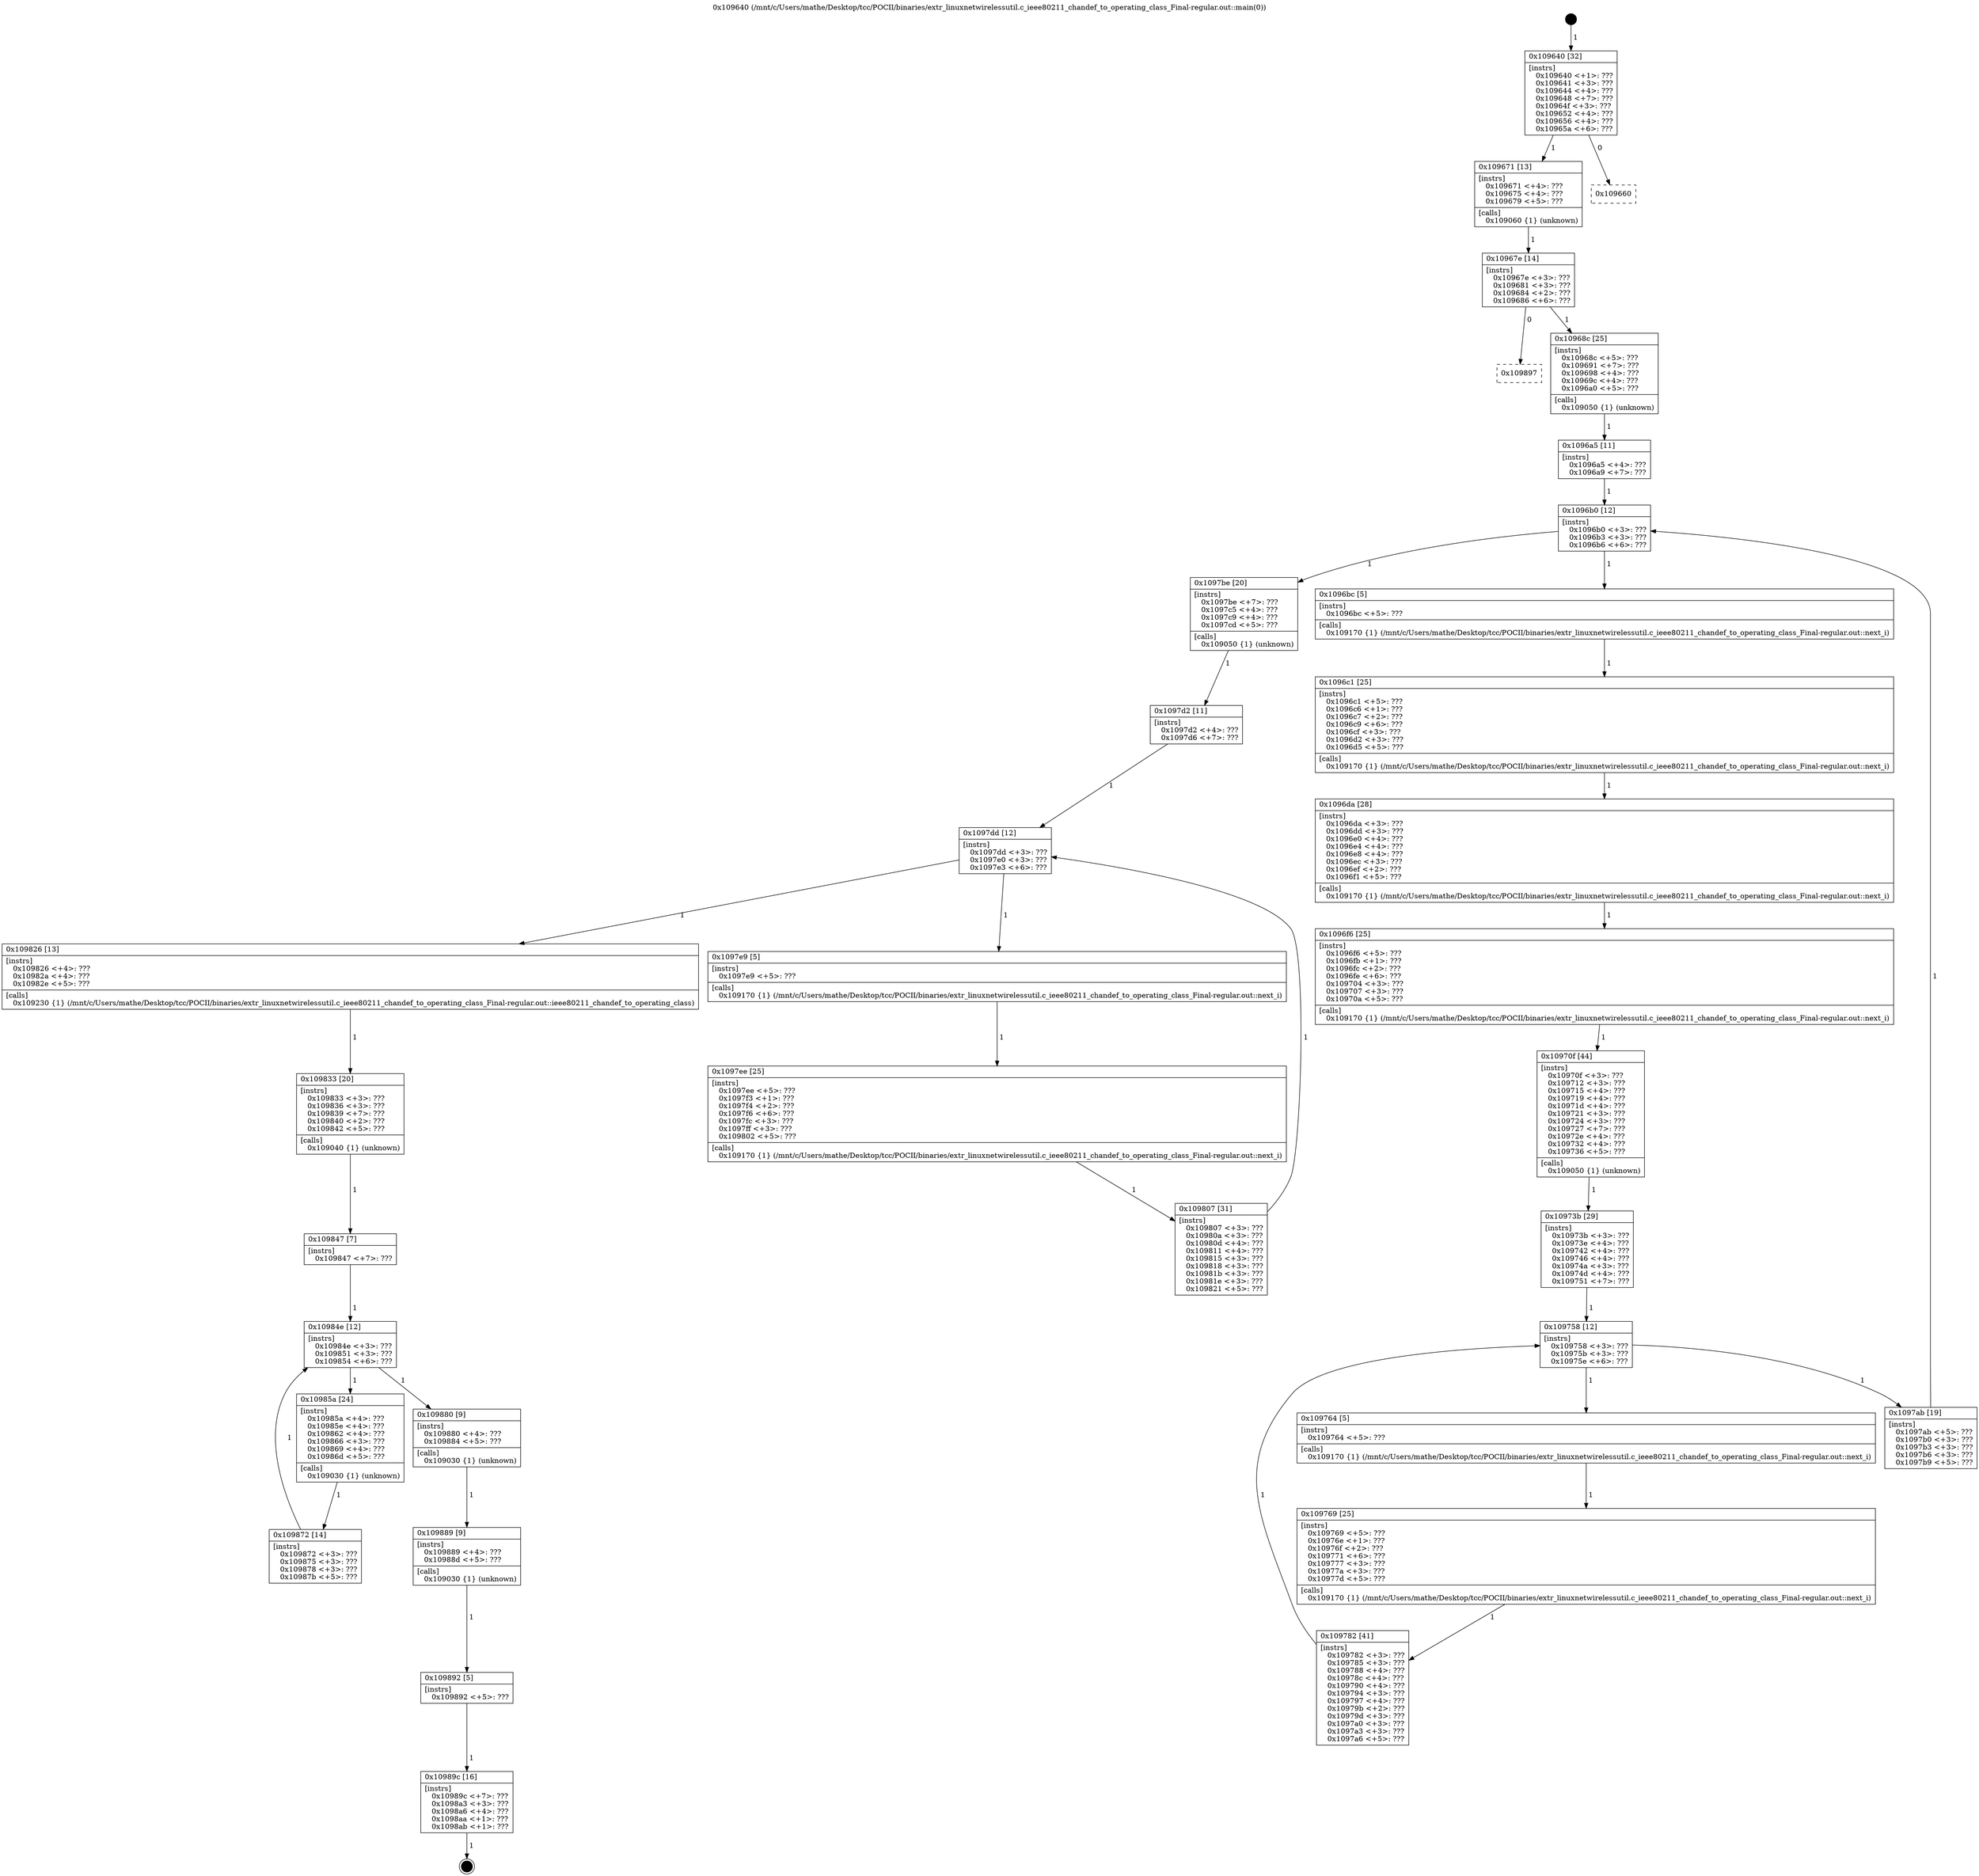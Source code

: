 digraph "0x109640" {
  label = "0x109640 (/mnt/c/Users/mathe/Desktop/tcc/POCII/binaries/extr_linuxnetwirelessutil.c_ieee80211_chandef_to_operating_class_Final-regular.out::main(0))"
  labelloc = "t"
  node[shape=record]

  Entry [label="",width=0.3,height=0.3,shape=circle,fillcolor=black,style=filled]
  "0x109640" [label="{
     0x109640 [32]\l
     | [instrs]\l
     &nbsp;&nbsp;0x109640 \<+1\>: ???\l
     &nbsp;&nbsp;0x109641 \<+3\>: ???\l
     &nbsp;&nbsp;0x109644 \<+4\>: ???\l
     &nbsp;&nbsp;0x109648 \<+7\>: ???\l
     &nbsp;&nbsp;0x10964f \<+3\>: ???\l
     &nbsp;&nbsp;0x109652 \<+4\>: ???\l
     &nbsp;&nbsp;0x109656 \<+4\>: ???\l
     &nbsp;&nbsp;0x10965a \<+6\>: ???\l
  }"]
  "0x109671" [label="{
     0x109671 [13]\l
     | [instrs]\l
     &nbsp;&nbsp;0x109671 \<+4\>: ???\l
     &nbsp;&nbsp;0x109675 \<+4\>: ???\l
     &nbsp;&nbsp;0x109679 \<+5\>: ???\l
     | [calls]\l
     &nbsp;&nbsp;0x109060 \{1\} (unknown)\l
  }"]
  "0x109660" [label="{
     0x109660\l
  }", style=dashed]
  "0x10967e" [label="{
     0x10967e [14]\l
     | [instrs]\l
     &nbsp;&nbsp;0x10967e \<+3\>: ???\l
     &nbsp;&nbsp;0x109681 \<+3\>: ???\l
     &nbsp;&nbsp;0x109684 \<+2\>: ???\l
     &nbsp;&nbsp;0x109686 \<+6\>: ???\l
  }"]
  "0x109897" [label="{
     0x109897\l
  }", style=dashed]
  "0x10968c" [label="{
     0x10968c [25]\l
     | [instrs]\l
     &nbsp;&nbsp;0x10968c \<+5\>: ???\l
     &nbsp;&nbsp;0x109691 \<+7\>: ???\l
     &nbsp;&nbsp;0x109698 \<+4\>: ???\l
     &nbsp;&nbsp;0x10969c \<+4\>: ???\l
     &nbsp;&nbsp;0x1096a0 \<+5\>: ???\l
     | [calls]\l
     &nbsp;&nbsp;0x109050 \{1\} (unknown)\l
  }"]
  Exit [label="",width=0.3,height=0.3,shape=circle,fillcolor=black,style=filled,peripheries=2]
  "0x1096b0" [label="{
     0x1096b0 [12]\l
     | [instrs]\l
     &nbsp;&nbsp;0x1096b0 \<+3\>: ???\l
     &nbsp;&nbsp;0x1096b3 \<+3\>: ???\l
     &nbsp;&nbsp;0x1096b6 \<+6\>: ???\l
  }"]
  "0x1097be" [label="{
     0x1097be [20]\l
     | [instrs]\l
     &nbsp;&nbsp;0x1097be \<+7\>: ???\l
     &nbsp;&nbsp;0x1097c5 \<+4\>: ???\l
     &nbsp;&nbsp;0x1097c9 \<+4\>: ???\l
     &nbsp;&nbsp;0x1097cd \<+5\>: ???\l
     | [calls]\l
     &nbsp;&nbsp;0x109050 \{1\} (unknown)\l
  }"]
  "0x1096bc" [label="{
     0x1096bc [5]\l
     | [instrs]\l
     &nbsp;&nbsp;0x1096bc \<+5\>: ???\l
     | [calls]\l
     &nbsp;&nbsp;0x109170 \{1\} (/mnt/c/Users/mathe/Desktop/tcc/POCII/binaries/extr_linuxnetwirelessutil.c_ieee80211_chandef_to_operating_class_Final-regular.out::next_i)\l
  }"]
  "0x1096c1" [label="{
     0x1096c1 [25]\l
     | [instrs]\l
     &nbsp;&nbsp;0x1096c1 \<+5\>: ???\l
     &nbsp;&nbsp;0x1096c6 \<+1\>: ???\l
     &nbsp;&nbsp;0x1096c7 \<+2\>: ???\l
     &nbsp;&nbsp;0x1096c9 \<+6\>: ???\l
     &nbsp;&nbsp;0x1096cf \<+3\>: ???\l
     &nbsp;&nbsp;0x1096d2 \<+3\>: ???\l
     &nbsp;&nbsp;0x1096d5 \<+5\>: ???\l
     | [calls]\l
     &nbsp;&nbsp;0x109170 \{1\} (/mnt/c/Users/mathe/Desktop/tcc/POCII/binaries/extr_linuxnetwirelessutil.c_ieee80211_chandef_to_operating_class_Final-regular.out::next_i)\l
  }"]
  "0x1096da" [label="{
     0x1096da [28]\l
     | [instrs]\l
     &nbsp;&nbsp;0x1096da \<+3\>: ???\l
     &nbsp;&nbsp;0x1096dd \<+3\>: ???\l
     &nbsp;&nbsp;0x1096e0 \<+4\>: ???\l
     &nbsp;&nbsp;0x1096e4 \<+4\>: ???\l
     &nbsp;&nbsp;0x1096e8 \<+4\>: ???\l
     &nbsp;&nbsp;0x1096ec \<+3\>: ???\l
     &nbsp;&nbsp;0x1096ef \<+2\>: ???\l
     &nbsp;&nbsp;0x1096f1 \<+5\>: ???\l
     | [calls]\l
     &nbsp;&nbsp;0x109170 \{1\} (/mnt/c/Users/mathe/Desktop/tcc/POCII/binaries/extr_linuxnetwirelessutil.c_ieee80211_chandef_to_operating_class_Final-regular.out::next_i)\l
  }"]
  "0x1096f6" [label="{
     0x1096f6 [25]\l
     | [instrs]\l
     &nbsp;&nbsp;0x1096f6 \<+5\>: ???\l
     &nbsp;&nbsp;0x1096fb \<+1\>: ???\l
     &nbsp;&nbsp;0x1096fc \<+2\>: ???\l
     &nbsp;&nbsp;0x1096fe \<+6\>: ???\l
     &nbsp;&nbsp;0x109704 \<+3\>: ???\l
     &nbsp;&nbsp;0x109707 \<+3\>: ???\l
     &nbsp;&nbsp;0x10970a \<+5\>: ???\l
     | [calls]\l
     &nbsp;&nbsp;0x109170 \{1\} (/mnt/c/Users/mathe/Desktop/tcc/POCII/binaries/extr_linuxnetwirelessutil.c_ieee80211_chandef_to_operating_class_Final-regular.out::next_i)\l
  }"]
  "0x10970f" [label="{
     0x10970f [44]\l
     | [instrs]\l
     &nbsp;&nbsp;0x10970f \<+3\>: ???\l
     &nbsp;&nbsp;0x109712 \<+3\>: ???\l
     &nbsp;&nbsp;0x109715 \<+4\>: ???\l
     &nbsp;&nbsp;0x109719 \<+4\>: ???\l
     &nbsp;&nbsp;0x10971d \<+4\>: ???\l
     &nbsp;&nbsp;0x109721 \<+3\>: ???\l
     &nbsp;&nbsp;0x109724 \<+3\>: ???\l
     &nbsp;&nbsp;0x109727 \<+7\>: ???\l
     &nbsp;&nbsp;0x10972e \<+4\>: ???\l
     &nbsp;&nbsp;0x109732 \<+4\>: ???\l
     &nbsp;&nbsp;0x109736 \<+5\>: ???\l
     | [calls]\l
     &nbsp;&nbsp;0x109050 \{1\} (unknown)\l
  }"]
  "0x109758" [label="{
     0x109758 [12]\l
     | [instrs]\l
     &nbsp;&nbsp;0x109758 \<+3\>: ???\l
     &nbsp;&nbsp;0x10975b \<+3\>: ???\l
     &nbsp;&nbsp;0x10975e \<+6\>: ???\l
  }"]
  "0x1097ab" [label="{
     0x1097ab [19]\l
     | [instrs]\l
     &nbsp;&nbsp;0x1097ab \<+5\>: ???\l
     &nbsp;&nbsp;0x1097b0 \<+3\>: ???\l
     &nbsp;&nbsp;0x1097b3 \<+3\>: ???\l
     &nbsp;&nbsp;0x1097b6 \<+3\>: ???\l
     &nbsp;&nbsp;0x1097b9 \<+5\>: ???\l
  }"]
  "0x109764" [label="{
     0x109764 [5]\l
     | [instrs]\l
     &nbsp;&nbsp;0x109764 \<+5\>: ???\l
     | [calls]\l
     &nbsp;&nbsp;0x109170 \{1\} (/mnt/c/Users/mathe/Desktop/tcc/POCII/binaries/extr_linuxnetwirelessutil.c_ieee80211_chandef_to_operating_class_Final-regular.out::next_i)\l
  }"]
  "0x109769" [label="{
     0x109769 [25]\l
     | [instrs]\l
     &nbsp;&nbsp;0x109769 \<+5\>: ???\l
     &nbsp;&nbsp;0x10976e \<+1\>: ???\l
     &nbsp;&nbsp;0x10976f \<+2\>: ???\l
     &nbsp;&nbsp;0x109771 \<+6\>: ???\l
     &nbsp;&nbsp;0x109777 \<+3\>: ???\l
     &nbsp;&nbsp;0x10977a \<+3\>: ???\l
     &nbsp;&nbsp;0x10977d \<+5\>: ???\l
     | [calls]\l
     &nbsp;&nbsp;0x109170 \{1\} (/mnt/c/Users/mathe/Desktop/tcc/POCII/binaries/extr_linuxnetwirelessutil.c_ieee80211_chandef_to_operating_class_Final-regular.out::next_i)\l
  }"]
  "0x109782" [label="{
     0x109782 [41]\l
     | [instrs]\l
     &nbsp;&nbsp;0x109782 \<+3\>: ???\l
     &nbsp;&nbsp;0x109785 \<+3\>: ???\l
     &nbsp;&nbsp;0x109788 \<+4\>: ???\l
     &nbsp;&nbsp;0x10978c \<+4\>: ???\l
     &nbsp;&nbsp;0x109790 \<+4\>: ???\l
     &nbsp;&nbsp;0x109794 \<+3\>: ???\l
     &nbsp;&nbsp;0x109797 \<+4\>: ???\l
     &nbsp;&nbsp;0x10979b \<+2\>: ???\l
     &nbsp;&nbsp;0x10979d \<+3\>: ???\l
     &nbsp;&nbsp;0x1097a0 \<+3\>: ???\l
     &nbsp;&nbsp;0x1097a3 \<+3\>: ???\l
     &nbsp;&nbsp;0x1097a6 \<+5\>: ???\l
  }"]
  "0x10973b" [label="{
     0x10973b [29]\l
     | [instrs]\l
     &nbsp;&nbsp;0x10973b \<+3\>: ???\l
     &nbsp;&nbsp;0x10973e \<+4\>: ???\l
     &nbsp;&nbsp;0x109742 \<+4\>: ???\l
     &nbsp;&nbsp;0x109746 \<+4\>: ???\l
     &nbsp;&nbsp;0x10974a \<+3\>: ???\l
     &nbsp;&nbsp;0x10974d \<+4\>: ???\l
     &nbsp;&nbsp;0x109751 \<+7\>: ???\l
  }"]
  "0x10989c" [label="{
     0x10989c [16]\l
     | [instrs]\l
     &nbsp;&nbsp;0x10989c \<+7\>: ???\l
     &nbsp;&nbsp;0x1098a3 \<+3\>: ???\l
     &nbsp;&nbsp;0x1098a6 \<+4\>: ???\l
     &nbsp;&nbsp;0x1098aa \<+1\>: ???\l
     &nbsp;&nbsp;0x1098ab \<+1\>: ???\l
  }"]
  "0x1096a5" [label="{
     0x1096a5 [11]\l
     | [instrs]\l
     &nbsp;&nbsp;0x1096a5 \<+4\>: ???\l
     &nbsp;&nbsp;0x1096a9 \<+7\>: ???\l
  }"]
  "0x1097dd" [label="{
     0x1097dd [12]\l
     | [instrs]\l
     &nbsp;&nbsp;0x1097dd \<+3\>: ???\l
     &nbsp;&nbsp;0x1097e0 \<+3\>: ???\l
     &nbsp;&nbsp;0x1097e3 \<+6\>: ???\l
  }"]
  "0x109826" [label="{
     0x109826 [13]\l
     | [instrs]\l
     &nbsp;&nbsp;0x109826 \<+4\>: ???\l
     &nbsp;&nbsp;0x10982a \<+4\>: ???\l
     &nbsp;&nbsp;0x10982e \<+5\>: ???\l
     | [calls]\l
     &nbsp;&nbsp;0x109230 \{1\} (/mnt/c/Users/mathe/Desktop/tcc/POCII/binaries/extr_linuxnetwirelessutil.c_ieee80211_chandef_to_operating_class_Final-regular.out::ieee80211_chandef_to_operating_class)\l
  }"]
  "0x1097e9" [label="{
     0x1097e9 [5]\l
     | [instrs]\l
     &nbsp;&nbsp;0x1097e9 \<+5\>: ???\l
     | [calls]\l
     &nbsp;&nbsp;0x109170 \{1\} (/mnt/c/Users/mathe/Desktop/tcc/POCII/binaries/extr_linuxnetwirelessutil.c_ieee80211_chandef_to_operating_class_Final-regular.out::next_i)\l
  }"]
  "0x1097ee" [label="{
     0x1097ee [25]\l
     | [instrs]\l
     &nbsp;&nbsp;0x1097ee \<+5\>: ???\l
     &nbsp;&nbsp;0x1097f3 \<+1\>: ???\l
     &nbsp;&nbsp;0x1097f4 \<+2\>: ???\l
     &nbsp;&nbsp;0x1097f6 \<+6\>: ???\l
     &nbsp;&nbsp;0x1097fc \<+3\>: ???\l
     &nbsp;&nbsp;0x1097ff \<+3\>: ???\l
     &nbsp;&nbsp;0x109802 \<+5\>: ???\l
     | [calls]\l
     &nbsp;&nbsp;0x109170 \{1\} (/mnt/c/Users/mathe/Desktop/tcc/POCII/binaries/extr_linuxnetwirelessutil.c_ieee80211_chandef_to_operating_class_Final-regular.out::next_i)\l
  }"]
  "0x109807" [label="{
     0x109807 [31]\l
     | [instrs]\l
     &nbsp;&nbsp;0x109807 \<+3\>: ???\l
     &nbsp;&nbsp;0x10980a \<+3\>: ???\l
     &nbsp;&nbsp;0x10980d \<+4\>: ???\l
     &nbsp;&nbsp;0x109811 \<+4\>: ???\l
     &nbsp;&nbsp;0x109815 \<+3\>: ???\l
     &nbsp;&nbsp;0x109818 \<+3\>: ???\l
     &nbsp;&nbsp;0x10981b \<+3\>: ???\l
     &nbsp;&nbsp;0x10981e \<+3\>: ???\l
     &nbsp;&nbsp;0x109821 \<+5\>: ???\l
  }"]
  "0x1097d2" [label="{
     0x1097d2 [11]\l
     | [instrs]\l
     &nbsp;&nbsp;0x1097d2 \<+4\>: ???\l
     &nbsp;&nbsp;0x1097d6 \<+7\>: ???\l
  }"]
  "0x109833" [label="{
     0x109833 [20]\l
     | [instrs]\l
     &nbsp;&nbsp;0x109833 \<+3\>: ???\l
     &nbsp;&nbsp;0x109836 \<+3\>: ???\l
     &nbsp;&nbsp;0x109839 \<+7\>: ???\l
     &nbsp;&nbsp;0x109840 \<+2\>: ???\l
     &nbsp;&nbsp;0x109842 \<+5\>: ???\l
     | [calls]\l
     &nbsp;&nbsp;0x109040 \{1\} (unknown)\l
  }"]
  "0x10984e" [label="{
     0x10984e [12]\l
     | [instrs]\l
     &nbsp;&nbsp;0x10984e \<+3\>: ???\l
     &nbsp;&nbsp;0x109851 \<+3\>: ???\l
     &nbsp;&nbsp;0x109854 \<+6\>: ???\l
  }"]
  "0x109880" [label="{
     0x109880 [9]\l
     | [instrs]\l
     &nbsp;&nbsp;0x109880 \<+4\>: ???\l
     &nbsp;&nbsp;0x109884 \<+5\>: ???\l
     | [calls]\l
     &nbsp;&nbsp;0x109030 \{1\} (unknown)\l
  }"]
  "0x10985a" [label="{
     0x10985a [24]\l
     | [instrs]\l
     &nbsp;&nbsp;0x10985a \<+4\>: ???\l
     &nbsp;&nbsp;0x10985e \<+4\>: ???\l
     &nbsp;&nbsp;0x109862 \<+4\>: ???\l
     &nbsp;&nbsp;0x109866 \<+3\>: ???\l
     &nbsp;&nbsp;0x109869 \<+4\>: ???\l
     &nbsp;&nbsp;0x10986d \<+5\>: ???\l
     | [calls]\l
     &nbsp;&nbsp;0x109030 \{1\} (unknown)\l
  }"]
  "0x109872" [label="{
     0x109872 [14]\l
     | [instrs]\l
     &nbsp;&nbsp;0x109872 \<+3\>: ???\l
     &nbsp;&nbsp;0x109875 \<+3\>: ???\l
     &nbsp;&nbsp;0x109878 \<+3\>: ???\l
     &nbsp;&nbsp;0x10987b \<+5\>: ???\l
  }"]
  "0x109847" [label="{
     0x109847 [7]\l
     | [instrs]\l
     &nbsp;&nbsp;0x109847 \<+7\>: ???\l
  }"]
  "0x109889" [label="{
     0x109889 [9]\l
     | [instrs]\l
     &nbsp;&nbsp;0x109889 \<+4\>: ???\l
     &nbsp;&nbsp;0x10988d \<+5\>: ???\l
     | [calls]\l
     &nbsp;&nbsp;0x109030 \{1\} (unknown)\l
  }"]
  "0x109892" [label="{
     0x109892 [5]\l
     | [instrs]\l
     &nbsp;&nbsp;0x109892 \<+5\>: ???\l
  }"]
  Entry -> "0x109640" [label=" 1"]
  "0x109640" -> "0x109671" [label=" 1"]
  "0x109640" -> "0x109660" [label=" 0"]
  "0x109671" -> "0x10967e" [label=" 1"]
  "0x10967e" -> "0x109897" [label=" 0"]
  "0x10967e" -> "0x10968c" [label=" 1"]
  "0x10989c" -> Exit [label=" 1"]
  "0x10968c" -> "0x1096a5" [label=" 1"]
  "0x1096b0" -> "0x1097be" [label=" 1"]
  "0x1096b0" -> "0x1096bc" [label=" 1"]
  "0x1096bc" -> "0x1096c1" [label=" 1"]
  "0x1096c1" -> "0x1096da" [label=" 1"]
  "0x1096da" -> "0x1096f6" [label=" 1"]
  "0x1096f6" -> "0x10970f" [label=" 1"]
  "0x10970f" -> "0x10973b" [label=" 1"]
  "0x109758" -> "0x1097ab" [label=" 1"]
  "0x109758" -> "0x109764" [label=" 1"]
  "0x109764" -> "0x109769" [label=" 1"]
  "0x109769" -> "0x109782" [label=" 1"]
  "0x10973b" -> "0x109758" [label=" 1"]
  "0x109782" -> "0x109758" [label=" 1"]
  "0x109892" -> "0x10989c" [label=" 1"]
  "0x1096a5" -> "0x1096b0" [label=" 1"]
  "0x1097ab" -> "0x1096b0" [label=" 1"]
  "0x1097be" -> "0x1097d2" [label=" 1"]
  "0x1097dd" -> "0x109826" [label=" 1"]
  "0x1097dd" -> "0x1097e9" [label=" 1"]
  "0x1097e9" -> "0x1097ee" [label=" 1"]
  "0x1097ee" -> "0x109807" [label=" 1"]
  "0x1097d2" -> "0x1097dd" [label=" 1"]
  "0x109807" -> "0x1097dd" [label=" 1"]
  "0x109826" -> "0x109833" [label=" 1"]
  "0x109833" -> "0x109847" [label=" 1"]
  "0x10984e" -> "0x109880" [label=" 1"]
  "0x10984e" -> "0x10985a" [label=" 1"]
  "0x10985a" -> "0x109872" [label=" 1"]
  "0x109847" -> "0x10984e" [label=" 1"]
  "0x109872" -> "0x10984e" [label=" 1"]
  "0x109880" -> "0x109889" [label=" 1"]
  "0x109889" -> "0x109892" [label=" 1"]
}
